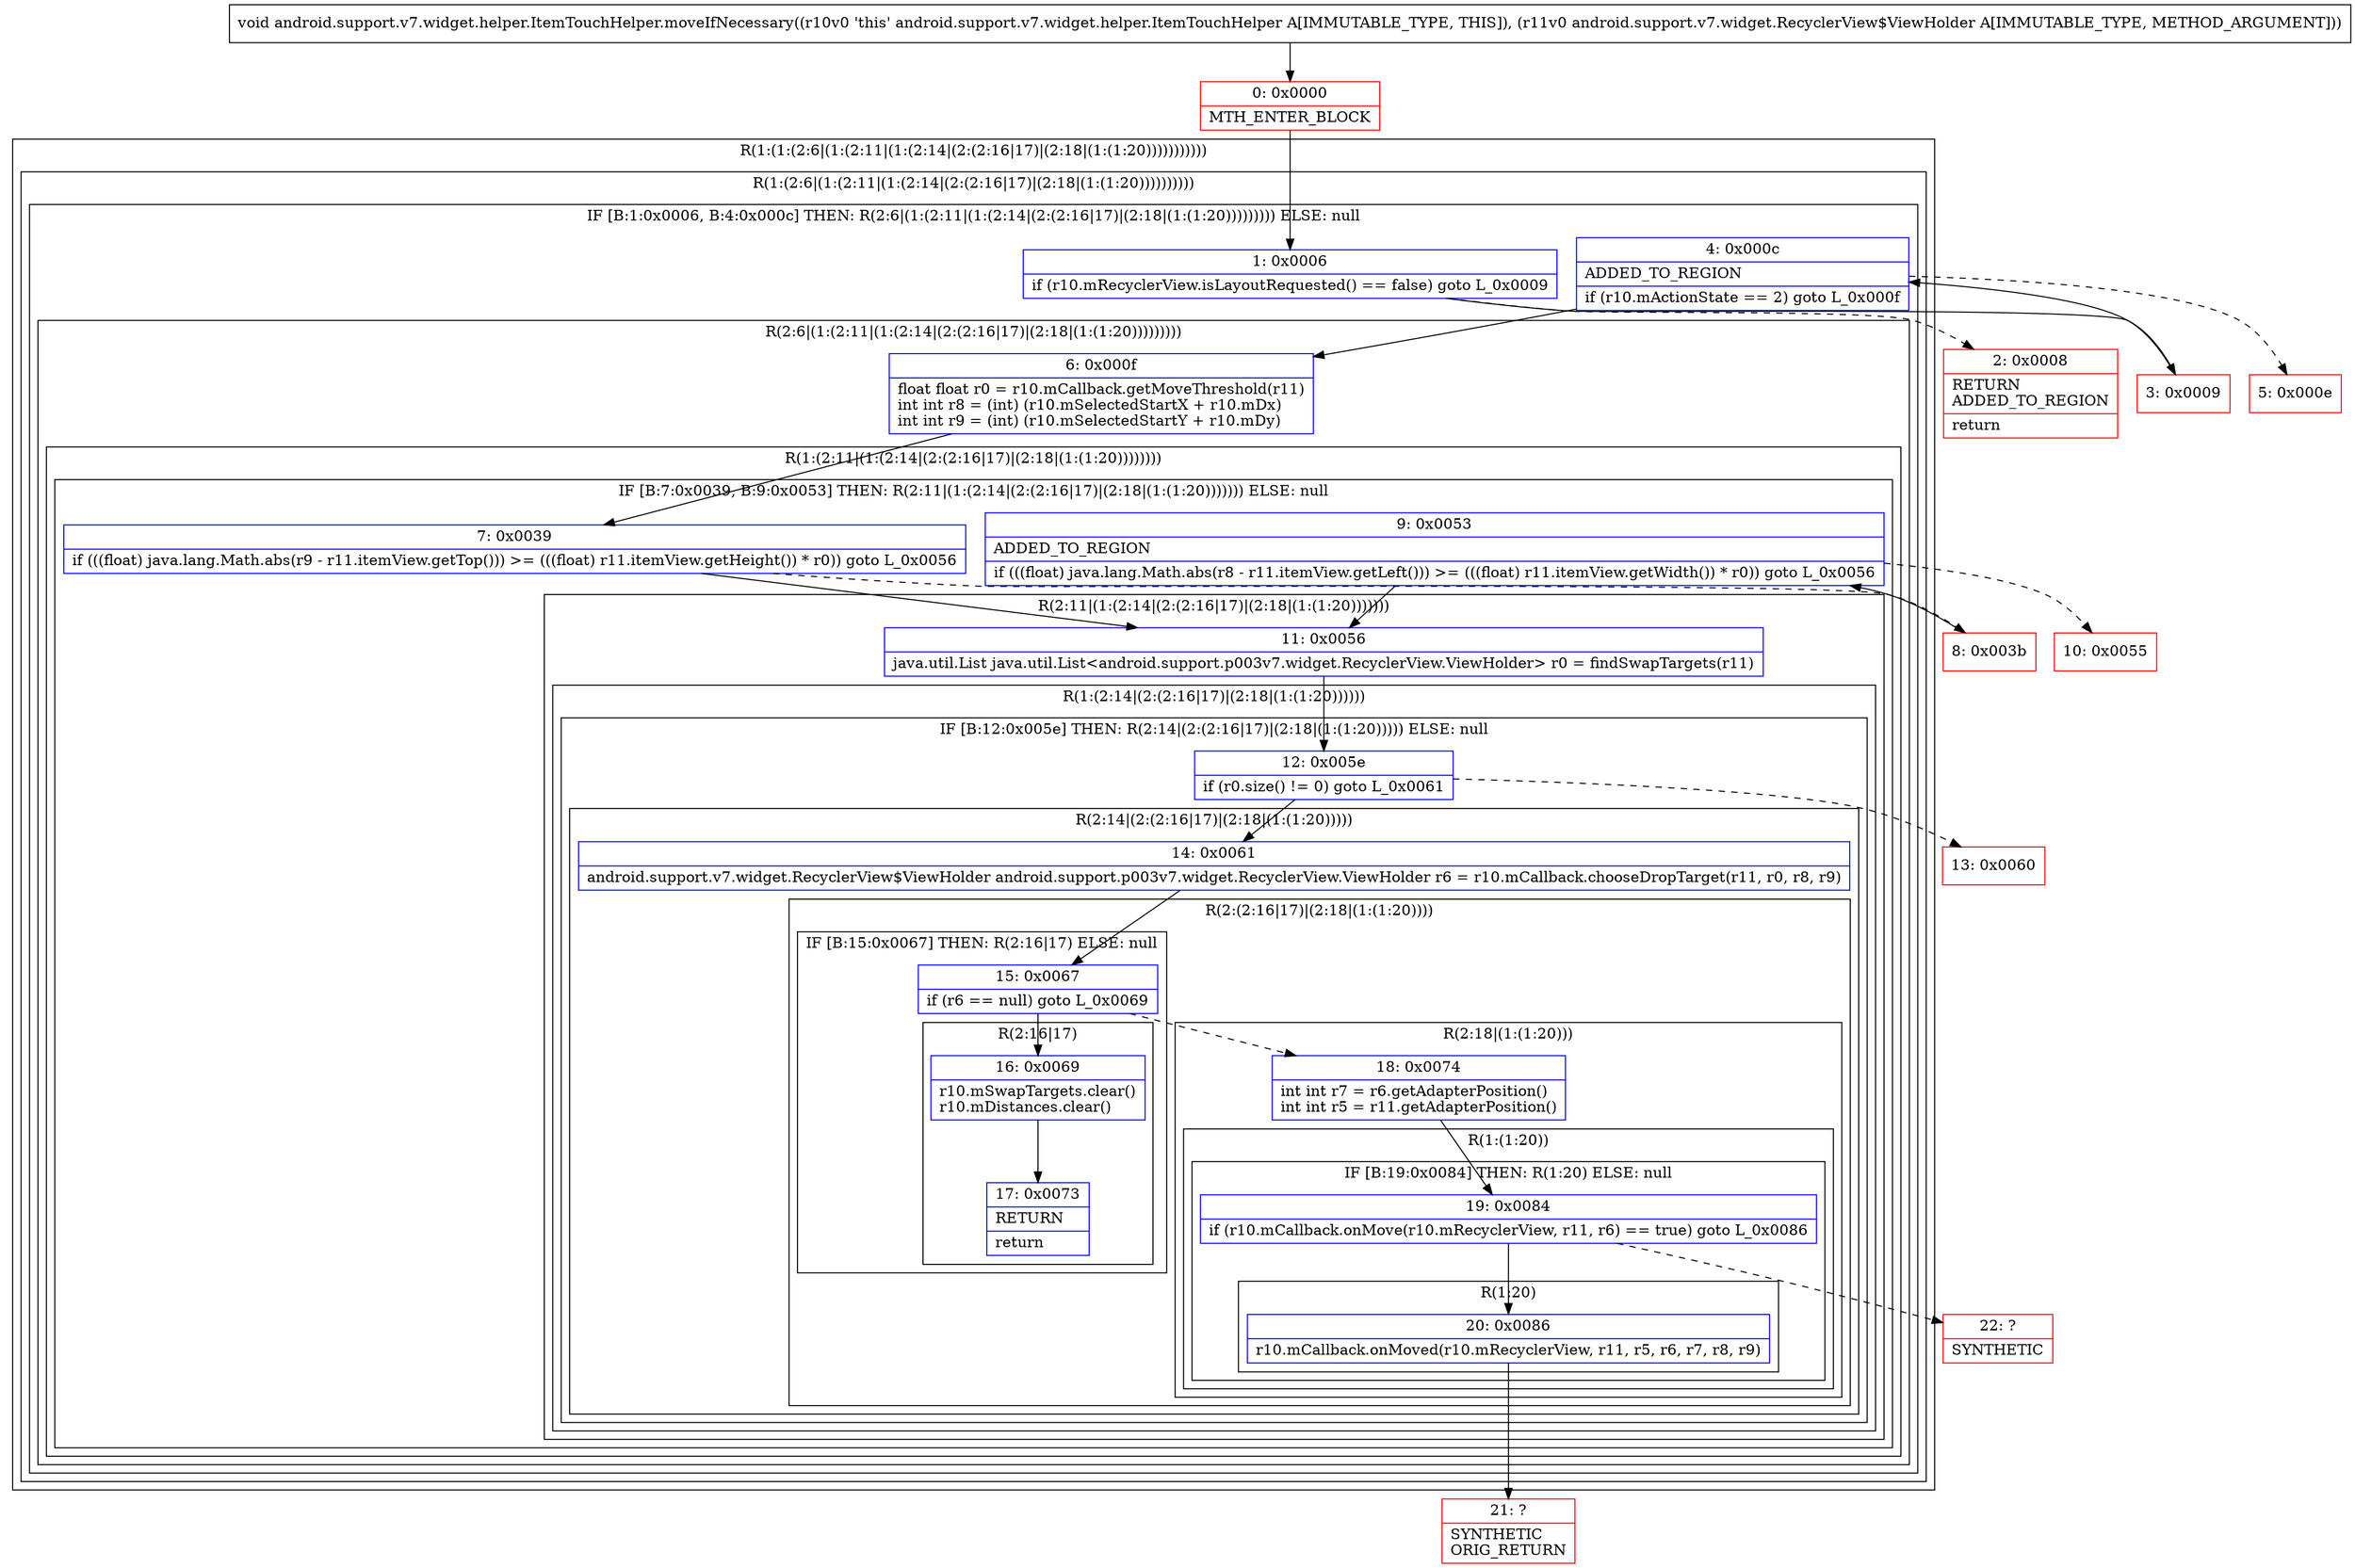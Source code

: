digraph "CFG forandroid.support.v7.widget.helper.ItemTouchHelper.moveIfNecessary(Landroid\/support\/v7\/widget\/RecyclerView$ViewHolder;)V" {
subgraph cluster_Region_1523937165 {
label = "R(1:(1:(2:6|(1:(2:11|(1:(2:14|(2:(2:16|17)|(2:18|(1:(1:20)))))))))))";
node [shape=record,color=blue];
subgraph cluster_Region_2146915928 {
label = "R(1:(2:6|(1:(2:11|(1:(2:14|(2:(2:16|17)|(2:18|(1:(1:20))))))))))";
node [shape=record,color=blue];
subgraph cluster_IfRegion_2073483422 {
label = "IF [B:1:0x0006, B:4:0x000c] THEN: R(2:6|(1:(2:11|(1:(2:14|(2:(2:16|17)|(2:18|(1:(1:20))))))))) ELSE: null";
node [shape=record,color=blue];
Node_1 [shape=record,label="{1\:\ 0x0006|if (r10.mRecyclerView.isLayoutRequested() == false) goto L_0x0009\l}"];
Node_4 [shape=record,label="{4\:\ 0x000c|ADDED_TO_REGION\l|if (r10.mActionState == 2) goto L_0x000f\l}"];
subgraph cluster_Region_1478079249 {
label = "R(2:6|(1:(2:11|(1:(2:14|(2:(2:16|17)|(2:18|(1:(1:20)))))))))";
node [shape=record,color=blue];
Node_6 [shape=record,label="{6\:\ 0x000f|float float r0 = r10.mCallback.getMoveThreshold(r11)\lint int r8 = (int) (r10.mSelectedStartX + r10.mDx)\lint int r9 = (int) (r10.mSelectedStartY + r10.mDy)\l}"];
subgraph cluster_Region_2109462115 {
label = "R(1:(2:11|(1:(2:14|(2:(2:16|17)|(2:18|(1:(1:20))))))))";
node [shape=record,color=blue];
subgraph cluster_IfRegion_1585019830 {
label = "IF [B:7:0x0039, B:9:0x0053] THEN: R(2:11|(1:(2:14|(2:(2:16|17)|(2:18|(1:(1:20))))))) ELSE: null";
node [shape=record,color=blue];
Node_7 [shape=record,label="{7\:\ 0x0039|if (((float) java.lang.Math.abs(r9 \- r11.itemView.getTop())) \>= (((float) r11.itemView.getHeight()) * r0)) goto L_0x0056\l}"];
Node_9 [shape=record,label="{9\:\ 0x0053|ADDED_TO_REGION\l|if (((float) java.lang.Math.abs(r8 \- r11.itemView.getLeft())) \>= (((float) r11.itemView.getWidth()) * r0)) goto L_0x0056\l}"];
subgraph cluster_Region_903431143 {
label = "R(2:11|(1:(2:14|(2:(2:16|17)|(2:18|(1:(1:20)))))))";
node [shape=record,color=blue];
Node_11 [shape=record,label="{11\:\ 0x0056|java.util.List java.util.List\<android.support.p003v7.widget.RecyclerView.ViewHolder\> r0 = findSwapTargets(r11)\l}"];
subgraph cluster_Region_207845214 {
label = "R(1:(2:14|(2:(2:16|17)|(2:18|(1:(1:20))))))";
node [shape=record,color=blue];
subgraph cluster_IfRegion_552086049 {
label = "IF [B:12:0x005e] THEN: R(2:14|(2:(2:16|17)|(2:18|(1:(1:20))))) ELSE: null";
node [shape=record,color=blue];
Node_12 [shape=record,label="{12\:\ 0x005e|if (r0.size() != 0) goto L_0x0061\l}"];
subgraph cluster_Region_1513596067 {
label = "R(2:14|(2:(2:16|17)|(2:18|(1:(1:20)))))";
node [shape=record,color=blue];
Node_14 [shape=record,label="{14\:\ 0x0061|android.support.v7.widget.RecyclerView$ViewHolder android.support.p003v7.widget.RecyclerView.ViewHolder r6 = r10.mCallback.chooseDropTarget(r11, r0, r8, r9)\l}"];
subgraph cluster_Region_1239655708 {
label = "R(2:(2:16|17)|(2:18|(1:(1:20))))";
node [shape=record,color=blue];
subgraph cluster_IfRegion_1193119779 {
label = "IF [B:15:0x0067] THEN: R(2:16|17) ELSE: null";
node [shape=record,color=blue];
Node_15 [shape=record,label="{15\:\ 0x0067|if (r6 == null) goto L_0x0069\l}"];
subgraph cluster_Region_83674774 {
label = "R(2:16|17)";
node [shape=record,color=blue];
Node_16 [shape=record,label="{16\:\ 0x0069|r10.mSwapTargets.clear()\lr10.mDistances.clear()\l}"];
Node_17 [shape=record,label="{17\:\ 0x0073|RETURN\l|return\l}"];
}
}
subgraph cluster_Region_141653593 {
label = "R(2:18|(1:(1:20)))";
node [shape=record,color=blue];
Node_18 [shape=record,label="{18\:\ 0x0074|int int r7 = r6.getAdapterPosition()\lint int r5 = r11.getAdapterPosition()\l}"];
subgraph cluster_Region_660017316 {
label = "R(1:(1:20))";
node [shape=record,color=blue];
subgraph cluster_IfRegion_2001263307 {
label = "IF [B:19:0x0084] THEN: R(1:20) ELSE: null";
node [shape=record,color=blue];
Node_19 [shape=record,label="{19\:\ 0x0084|if (r10.mCallback.onMove(r10.mRecyclerView, r11, r6) == true) goto L_0x0086\l}"];
subgraph cluster_Region_550366676 {
label = "R(1:20)";
node [shape=record,color=blue];
Node_20 [shape=record,label="{20\:\ 0x0086|r10.mCallback.onMoved(r10.mRecyclerView, r11, r5, r6, r7, r8, r9)\l}"];
}
}
}
}
}
}
}
}
}
}
}
}
}
}
}
Node_0 [shape=record,color=red,label="{0\:\ 0x0000|MTH_ENTER_BLOCK\l}"];
Node_2 [shape=record,color=red,label="{2\:\ 0x0008|RETURN\lADDED_TO_REGION\l|return\l}"];
Node_3 [shape=record,color=red,label="{3\:\ 0x0009}"];
Node_5 [shape=record,color=red,label="{5\:\ 0x000e}"];
Node_8 [shape=record,color=red,label="{8\:\ 0x003b}"];
Node_10 [shape=record,color=red,label="{10\:\ 0x0055}"];
Node_13 [shape=record,color=red,label="{13\:\ 0x0060}"];
Node_21 [shape=record,color=red,label="{21\:\ ?|SYNTHETIC\lORIG_RETURN\l}"];
Node_22 [shape=record,color=red,label="{22\:\ ?|SYNTHETIC\l}"];
MethodNode[shape=record,label="{void android.support.v7.widget.helper.ItemTouchHelper.moveIfNecessary((r10v0 'this' android.support.v7.widget.helper.ItemTouchHelper A[IMMUTABLE_TYPE, THIS]), (r11v0 android.support.v7.widget.RecyclerView$ViewHolder A[IMMUTABLE_TYPE, METHOD_ARGUMENT])) }"];
MethodNode -> Node_0;
Node_1 -> Node_2[style=dashed];
Node_1 -> Node_3;
Node_4 -> Node_5[style=dashed];
Node_4 -> Node_6;
Node_6 -> Node_7;
Node_7 -> Node_8[style=dashed];
Node_7 -> Node_11;
Node_9 -> Node_10[style=dashed];
Node_9 -> Node_11;
Node_11 -> Node_12;
Node_12 -> Node_13[style=dashed];
Node_12 -> Node_14;
Node_14 -> Node_15;
Node_15 -> Node_16;
Node_15 -> Node_18[style=dashed];
Node_16 -> Node_17;
Node_18 -> Node_19;
Node_19 -> Node_20;
Node_19 -> Node_22[style=dashed];
Node_20 -> Node_21;
Node_0 -> Node_1;
Node_3 -> Node_4;
Node_8 -> Node_9;
}

